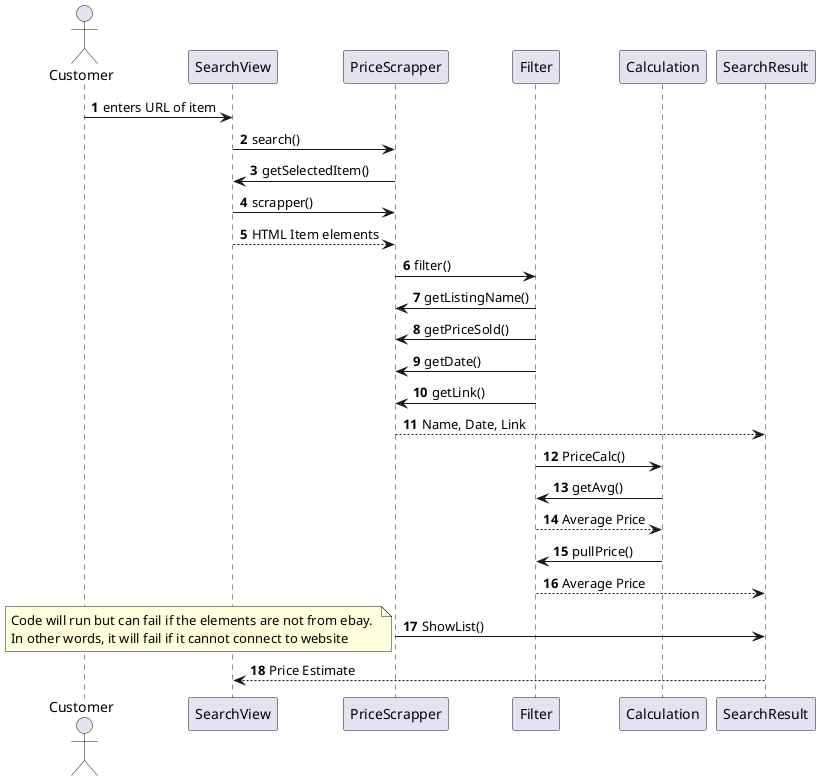 @startuml
autonumber

actor Customer as user
participant SearchView
participant PriceScrapper
participant Filter
participant Calculation
participant SearchResult

user -> SearchView: enters URL of item
SearchView -> PriceScrapper: search()

PriceScrapper -> SearchView: getSelectedItem()
SearchView -> PriceScrapper: scrapper()
SearchView --> PriceScrapper: HTML Item elements

PriceScrapper -> Filter: filter()
Filter -> PriceScrapper: getListingName()
Filter -> PriceScrapper: getPriceSold()
Filter -> PriceScrapper: getDate()
Filter -> PriceScrapper: getLink()
PriceScrapper --> SearchResult: Name, Date, Link 

Filter -> Calculation: PriceCalc()
Calculation -> Filter: getAvg()
Filter --> Calculation: Average Price
Calculation -> Filter: pullPrice()

Filter --> SearchResult: Average Price
PriceScrapper -> SearchResult: ShowList()
note left: Code will run but can fail if the elements are not from ebay. \nIn other words, it will fail if it cannot connect to website
SearchResult --> SearchView: Price Estimate



@enduml
